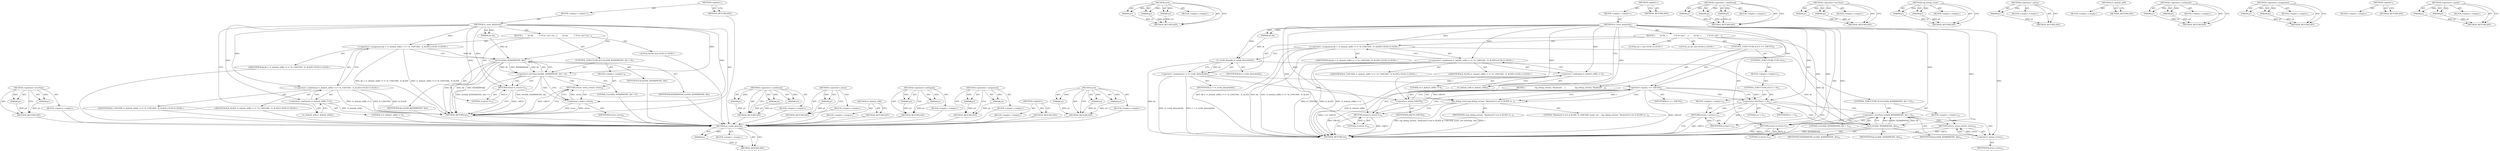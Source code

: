 digraph "&lt;operator&gt;.equals" {
vulnerable_69 [label=<(METHOD,&lt;operator&gt;.lessThan)>];
vulnerable_70 [label=<(PARAM,p1)>];
vulnerable_71 [label=<(PARAM,p2)>];
vulnerable_72 [label=<(BLOCK,&lt;empty&gt;,&lt;empty&gt;)>];
vulnerable_73 [label=<(METHOD_RETURN,ANY)>];
vulnerable_6 [label=<(METHOD,&lt;global&gt;)<SUB>1</SUB>>];
vulnerable_7 [label=<(BLOCK,&lt;empty&gt;,&lt;empty&gt;)<SUB>1</SUB>>];
vulnerable_8 [label=<(METHOD,vt_reset_keyboard)<SUB>1</SUB>>];
vulnerable_9 [label=<(PARAM,int fd)<SUB>1</SUB>>];
vulnerable_10 [label=<(BLOCK,{
        int kb;
 
         /* If we can't rea...,{
        int kb;
 
         /* If we can't rea...)<SUB>1</SUB>>];
vulnerable_11 [label="<(LOCAL,int kb: int)<SUB>2</SUB>>"];
vulnerable_12 [label="<(&lt;operator&gt;.assignment,kb = vt_default_utf8() != 0 ? K_UNICODE : K_XLATE)<SUB>5</SUB>>"];
vulnerable_13 [label="<(IDENTIFIER,kb,kb = vt_default_utf8() != 0 ? K_UNICODE : K_XLATE)<SUB>5</SUB>>"];
vulnerable_14 [label="<(&lt;operator&gt;.conditional,vt_default_utf8() != 0 ? K_UNICODE : K_XLATE)<SUB>5</SUB>>"];
vulnerable_15 [label=<(&lt;operator&gt;.notEquals,vt_default_utf8() != 0)<SUB>5</SUB>>];
vulnerable_16 [label=<(vt_default_utf8,vt_default_utf8())<SUB>5</SUB>>];
vulnerable_17 [label=<(LITERAL,0,vt_default_utf8() != 0)<SUB>5</SUB>>];
vulnerable_18 [label="<(IDENTIFIER,K_UNICODE,vt_default_utf8() != 0 ? K_UNICODE : K_XLATE)<SUB>5</SUB>>"];
vulnerable_19 [label="<(IDENTIFIER,K_XLATE,vt_default_utf8() != 0 ? K_UNICODE : K_XLATE)<SUB>5</SUB>>"];
vulnerable_20 [label=<(CONTROL_STRUCTURE,IF,if (ioctl(fd, KDSKBMODE, kb) &lt; 0))<SUB>7</SUB>>];
vulnerable_21 [label=<(&lt;operator&gt;.lessThan,ioctl(fd, KDSKBMODE, kb) &lt; 0)<SUB>7</SUB>>];
vulnerable_22 [label=<(ioctl,ioctl(fd, KDSKBMODE, kb))<SUB>7</SUB>>];
vulnerable_23 [label=<(IDENTIFIER,fd,ioctl(fd, KDSKBMODE, kb))<SUB>7</SUB>>];
vulnerable_24 [label=<(IDENTIFIER,KDSKBMODE,ioctl(fd, KDSKBMODE, kb))<SUB>7</SUB>>];
vulnerable_25 [label=<(IDENTIFIER,kb,ioctl(fd, KDSKBMODE, kb))<SUB>7</SUB>>];
vulnerable_26 [label=<(LITERAL,0,ioctl(fd, KDSKBMODE, kb) &lt; 0)<SUB>7</SUB>>];
vulnerable_27 [label=<(BLOCK,&lt;empty&gt;,&lt;empty&gt;)<SUB>8</SUB>>];
vulnerable_28 [label=<(RETURN,return -errno;,return -errno;)<SUB>8</SUB>>];
vulnerable_29 [label=<(&lt;operator&gt;.minus,-errno)<SUB>8</SUB>>];
vulnerable_30 [label=<(IDENTIFIER,errno,-errno)<SUB>8</SUB>>];
vulnerable_31 [label=<(RETURN,return 0;,return 0;)<SUB>10</SUB>>];
vulnerable_32 [label=<(LITERAL,0,return 0;)<SUB>10</SUB>>];
vulnerable_33 [label=<(METHOD_RETURN,int)<SUB>1</SUB>>];
vulnerable_35 [label=<(METHOD_RETURN,ANY)<SUB>1</SUB>>];
vulnerable_55 [label=<(METHOD,&lt;operator&gt;.conditional)>];
vulnerable_56 [label=<(PARAM,p1)>];
vulnerable_57 [label=<(PARAM,p2)>];
vulnerable_58 [label=<(PARAM,p3)>];
vulnerable_59 [label=<(BLOCK,&lt;empty&gt;,&lt;empty&gt;)>];
vulnerable_60 [label=<(METHOD_RETURN,ANY)>];
vulnerable_80 [label=<(METHOD,&lt;operator&gt;.minus)>];
vulnerable_81 [label=<(PARAM,p1)>];
vulnerable_82 [label=<(BLOCK,&lt;empty&gt;,&lt;empty&gt;)>];
vulnerable_83 [label=<(METHOD_RETURN,ANY)>];
vulnerable_66 [label=<(METHOD,vt_default_utf8)>];
vulnerable_67 [label=<(BLOCK,&lt;empty&gt;,&lt;empty&gt;)>];
vulnerable_68 [label=<(METHOD_RETURN,ANY)>];
vulnerable_61 [label=<(METHOD,&lt;operator&gt;.notEquals)>];
vulnerable_62 [label=<(PARAM,p1)>];
vulnerable_63 [label=<(PARAM,p2)>];
vulnerable_64 [label=<(BLOCK,&lt;empty&gt;,&lt;empty&gt;)>];
vulnerable_65 [label=<(METHOD_RETURN,ANY)>];
vulnerable_50 [label=<(METHOD,&lt;operator&gt;.assignment)>];
vulnerable_51 [label=<(PARAM,p1)>];
vulnerable_52 [label=<(PARAM,p2)>];
vulnerable_53 [label=<(BLOCK,&lt;empty&gt;,&lt;empty&gt;)>];
vulnerable_54 [label=<(METHOD_RETURN,ANY)>];
vulnerable_44 [label=<(METHOD,&lt;global&gt;)<SUB>1</SUB>>];
vulnerable_45 [label=<(BLOCK,&lt;empty&gt;,&lt;empty&gt;)>];
vulnerable_46 [label=<(METHOD_RETURN,ANY)>];
vulnerable_74 [label=<(METHOD,ioctl)>];
vulnerable_75 [label=<(PARAM,p1)>];
vulnerable_76 [label=<(PARAM,p2)>];
vulnerable_77 [label=<(PARAM,p3)>];
vulnerable_78 [label=<(BLOCK,&lt;empty&gt;,&lt;empty&gt;)>];
vulnerable_79 [label=<(METHOD_RETURN,ANY)>];
fixed_96 [label=<(METHOD,vt_verify_kbmode)>];
fixed_97 [label=<(PARAM,p1)>];
fixed_98 [label=<(BLOCK,&lt;empty&gt;,&lt;empty&gt;)>];
fixed_99 [label=<(METHOD_RETURN,ANY)>];
fixed_119 [label=<(METHOD,ioctl)>];
fixed_120 [label=<(PARAM,p1)>];
fixed_121 [label=<(PARAM,p2)>];
fixed_122 [label=<(PARAM,p3)>];
fixed_123 [label=<(BLOCK,&lt;empty&gt;,&lt;empty&gt;)>];
fixed_124 [label=<(METHOD_RETURN,ANY)>];
fixed_6 [label=<(METHOD,&lt;global&gt;)<SUB>1</SUB>>];
fixed_7 [label=<(BLOCK,&lt;empty&gt;,&lt;empty&gt;)<SUB>1</SUB>>];
fixed_8 [label=<(METHOD,vt_reset_keyboard)<SUB>1</SUB>>];
fixed_9 [label=<(PARAM,int fd)<SUB>1</SUB>>];
fixed_10 [label=<(BLOCK,{
        int kb, r;
 
         /* If we can't ...,{
        int kb, r;
 
         /* If we can't ...)<SUB>1</SUB>>];
fixed_11 [label="<(LOCAL,int kb: int)<SUB>2</SUB>>"];
fixed_12 [label="<(LOCAL,int r: int)<SUB>2</SUB>>"];
fixed_13 [label="<(&lt;operator&gt;.assignment,kb = vt_default_utf8() != 0 ? K_UNICODE : K_XLATE)<SUB>5</SUB>>"];
fixed_14 [label="<(IDENTIFIER,kb,kb = vt_default_utf8() != 0 ? K_UNICODE : K_XLATE)<SUB>5</SUB>>"];
fixed_15 [label="<(&lt;operator&gt;.conditional,vt_default_utf8() != 0 ? K_UNICODE : K_XLATE)<SUB>5</SUB>>"];
fixed_16 [label=<(&lt;operator&gt;.notEquals,vt_default_utf8() != 0)<SUB>5</SUB>>];
fixed_17 [label=<(vt_default_utf8,vt_default_utf8())<SUB>5</SUB>>];
fixed_18 [label=<(LITERAL,0,vt_default_utf8() != 0)<SUB>5</SUB>>];
fixed_19 [label="<(IDENTIFIER,K_UNICODE,vt_default_utf8() != 0 ? K_UNICODE : K_XLATE)<SUB>5</SUB>>"];
fixed_20 [label="<(IDENTIFIER,K_XLATE,vt_default_utf8() != 0 ? K_UNICODE : K_XLATE)<SUB>5</SUB>>"];
fixed_21 [label=<(&lt;operator&gt;.assignment,r = vt_verify_kbmode(fd))<SUB>7</SUB>>];
fixed_22 [label=<(IDENTIFIER,r,r = vt_verify_kbmode(fd))<SUB>7</SUB>>];
fixed_23 [label=<(vt_verify_kbmode,vt_verify_kbmode(fd))<SUB>7</SUB>>];
fixed_24 [label=<(IDENTIFIER,fd,vt_verify_kbmode(fd))<SUB>7</SUB>>];
fixed_25 [label=<(CONTROL_STRUCTURE,IF,if (r == -EBUSY))<SUB>8</SUB>>];
fixed_26 [label=<(&lt;operator&gt;.equals,r == -EBUSY)<SUB>8</SUB>>];
fixed_27 [label=<(IDENTIFIER,r,r == -EBUSY)<SUB>8</SUB>>];
fixed_28 [label=<(&lt;operator&gt;.minus,-EBUSY)<SUB>8</SUB>>];
fixed_29 [label=<(IDENTIFIER,EBUSY,-EBUSY)<SUB>8</SUB>>];
fixed_30 [label=<(BLOCK,{
                log_debug_errno(r, &quot;Keyboard ...,{
                log_debug_errno(r, &quot;Keyboard ...)<SUB>8</SUB>>];
fixed_31 [label=<(log_debug_errno,log_debug_errno(r, &quot;Keyboard is not in XLATE or...)<SUB>9</SUB>>];
fixed_32 [label=<(IDENTIFIER,r,log_debug_errno(r, &quot;Keyboard is not in XLATE or...)<SUB>9</SUB>>];
fixed_33 [label=<(LITERAL,&quot;Keyboard is not in XLATE or UNICODE mode, not ...,log_debug_errno(r, &quot;Keyboard is not in XLATE or...)<SUB>9</SUB>>];
fixed_34 [label=<(RETURN,return 0;,return 0;)<SUB>10</SUB>>];
fixed_35 [label=<(LITERAL,0,return 0;)<SUB>10</SUB>>];
fixed_36 [label=<(CONTROL_STRUCTURE,ELSE,else)<SUB>11</SUB>>];
fixed_37 [label=<(BLOCK,&lt;empty&gt;,&lt;empty&gt;)<SUB>11</SUB>>];
fixed_38 [label=<(CONTROL_STRUCTURE,IF,if (r &lt; 0))<SUB>11</SUB>>];
fixed_39 [label=<(&lt;operator&gt;.lessThan,r &lt; 0)<SUB>11</SUB>>];
fixed_40 [label=<(IDENTIFIER,r,r &lt; 0)<SUB>11</SUB>>];
fixed_41 [label=<(LITERAL,0,r &lt; 0)<SUB>11</SUB>>];
fixed_42 [label=<(BLOCK,&lt;empty&gt;,&lt;empty&gt;)<SUB>12</SUB>>];
fixed_43 [label=<(RETURN,return r;,return r;)<SUB>12</SUB>>];
fixed_44 [label=<(IDENTIFIER,r,return r;)<SUB>12</SUB>>];
fixed_45 [label=<(CONTROL_STRUCTURE,IF,if (ioctl(fd, KDSKBMODE, kb) &lt; 0))<SUB>14</SUB>>];
fixed_46 [label=<(&lt;operator&gt;.lessThan,ioctl(fd, KDSKBMODE, kb) &lt; 0)<SUB>14</SUB>>];
fixed_47 [label=<(ioctl,ioctl(fd, KDSKBMODE, kb))<SUB>14</SUB>>];
fixed_48 [label=<(IDENTIFIER,fd,ioctl(fd, KDSKBMODE, kb))<SUB>14</SUB>>];
fixed_49 [label=<(IDENTIFIER,KDSKBMODE,ioctl(fd, KDSKBMODE, kb))<SUB>14</SUB>>];
fixed_50 [label=<(IDENTIFIER,kb,ioctl(fd, KDSKBMODE, kb))<SUB>14</SUB>>];
fixed_51 [label=<(LITERAL,0,ioctl(fd, KDSKBMODE, kb) &lt; 0)<SUB>14</SUB>>];
fixed_52 [label=<(BLOCK,&lt;empty&gt;,&lt;empty&gt;)<SUB>15</SUB>>];
fixed_53 [label=<(RETURN,return -errno;,return -errno;)<SUB>15</SUB>>];
fixed_54 [label=<(&lt;operator&gt;.minus,-errno)<SUB>15</SUB>>];
fixed_55 [label=<(IDENTIFIER,errno,-errno)<SUB>15</SUB>>];
fixed_56 [label=<(RETURN,return 0;,return 0;)<SUB>17</SUB>>];
fixed_57 [label=<(LITERAL,0,return 0;)<SUB>17</SUB>>];
fixed_58 [label=<(METHOD_RETURN,int)<SUB>1</SUB>>];
fixed_60 [label=<(METHOD_RETURN,ANY)<SUB>1</SUB>>];
fixed_82 [label=<(METHOD,&lt;operator&gt;.conditional)>];
fixed_83 [label=<(PARAM,p1)>];
fixed_84 [label=<(PARAM,p2)>];
fixed_85 [label=<(PARAM,p3)>];
fixed_86 [label=<(BLOCK,&lt;empty&gt;,&lt;empty&gt;)>];
fixed_87 [label=<(METHOD_RETURN,ANY)>];
fixed_114 [label=<(METHOD,&lt;operator&gt;.lessThan)>];
fixed_115 [label=<(PARAM,p1)>];
fixed_116 [label=<(PARAM,p2)>];
fixed_117 [label=<(BLOCK,&lt;empty&gt;,&lt;empty&gt;)>];
fixed_118 [label=<(METHOD_RETURN,ANY)>];
fixed_109 [label=<(METHOD,log_debug_errno)>];
fixed_110 [label=<(PARAM,p1)>];
fixed_111 [label=<(PARAM,p2)>];
fixed_112 [label=<(BLOCK,&lt;empty&gt;,&lt;empty&gt;)>];
fixed_113 [label=<(METHOD_RETURN,ANY)>];
fixed_105 [label=<(METHOD,&lt;operator&gt;.minus)>];
fixed_106 [label=<(PARAM,p1)>];
fixed_107 [label=<(BLOCK,&lt;empty&gt;,&lt;empty&gt;)>];
fixed_108 [label=<(METHOD_RETURN,ANY)>];
fixed_93 [label=<(METHOD,vt_default_utf8)>];
fixed_94 [label=<(BLOCK,&lt;empty&gt;,&lt;empty&gt;)>];
fixed_95 [label=<(METHOD_RETURN,ANY)>];
fixed_88 [label=<(METHOD,&lt;operator&gt;.notEquals)>];
fixed_89 [label=<(PARAM,p1)>];
fixed_90 [label=<(PARAM,p2)>];
fixed_91 [label=<(BLOCK,&lt;empty&gt;,&lt;empty&gt;)>];
fixed_92 [label=<(METHOD_RETURN,ANY)>];
fixed_77 [label=<(METHOD,&lt;operator&gt;.assignment)>];
fixed_78 [label=<(PARAM,p1)>];
fixed_79 [label=<(PARAM,p2)>];
fixed_80 [label=<(BLOCK,&lt;empty&gt;,&lt;empty&gt;)>];
fixed_81 [label=<(METHOD_RETURN,ANY)>];
fixed_71 [label=<(METHOD,&lt;global&gt;)<SUB>1</SUB>>];
fixed_72 [label=<(BLOCK,&lt;empty&gt;,&lt;empty&gt;)>];
fixed_73 [label=<(METHOD_RETURN,ANY)>];
fixed_100 [label=<(METHOD,&lt;operator&gt;.equals)>];
fixed_101 [label=<(PARAM,p1)>];
fixed_102 [label=<(PARAM,p2)>];
fixed_103 [label=<(BLOCK,&lt;empty&gt;,&lt;empty&gt;)>];
fixed_104 [label=<(METHOD_RETURN,ANY)>];
vulnerable_69 -> vulnerable_70  [key=0, label="AST: "];
vulnerable_69 -> vulnerable_70  [key=1, label="DDG: "];
vulnerable_69 -> vulnerable_72  [key=0, label="AST: "];
vulnerable_69 -> vulnerable_71  [key=0, label="AST: "];
vulnerable_69 -> vulnerable_71  [key=1, label="DDG: "];
vulnerable_69 -> vulnerable_73  [key=0, label="AST: "];
vulnerable_69 -> vulnerable_73  [key=1, label="CFG: "];
vulnerable_70 -> vulnerable_73  [key=0, label="DDG: p1"];
vulnerable_71 -> vulnerable_73  [key=0, label="DDG: p2"];
vulnerable_72 -> fixed_96  [key=0];
vulnerable_73 -> fixed_96  [key=0];
vulnerable_6 -> vulnerable_7  [key=0, label="AST: "];
vulnerable_6 -> vulnerable_35  [key=0, label="AST: "];
vulnerable_6 -> vulnerable_35  [key=1, label="CFG: "];
vulnerable_7 -> vulnerable_8  [key=0, label="AST: "];
vulnerable_8 -> vulnerable_9  [key=0, label="AST: "];
vulnerable_8 -> vulnerable_9  [key=1, label="DDG: "];
vulnerable_8 -> vulnerable_10  [key=0, label="AST: "];
vulnerable_8 -> vulnerable_33  [key=0, label="AST: "];
vulnerable_8 -> vulnerable_16  [key=0, label="CFG: "];
vulnerable_8 -> vulnerable_12  [key=0, label="DDG: "];
vulnerable_8 -> vulnerable_31  [key=0, label="DDG: "];
vulnerable_8 -> vulnerable_32  [key=0, label="DDG: "];
vulnerable_8 -> vulnerable_14  [key=0, label="DDG: "];
vulnerable_8 -> vulnerable_21  [key=0, label="DDG: "];
vulnerable_8 -> vulnerable_15  [key=0, label="DDG: "];
vulnerable_8 -> vulnerable_22  [key=0, label="DDG: "];
vulnerable_8 -> vulnerable_29  [key=0, label="DDG: "];
vulnerable_9 -> vulnerable_22  [key=0, label="DDG: fd"];
vulnerable_10 -> vulnerable_11  [key=0, label="AST: "];
vulnerable_10 -> vulnerable_12  [key=0, label="AST: "];
vulnerable_10 -> vulnerable_20  [key=0, label="AST: "];
vulnerable_10 -> vulnerable_31  [key=0, label="AST: "];
vulnerable_11 -> fixed_96  [key=0];
vulnerable_12 -> vulnerable_13  [key=0, label="AST: "];
vulnerable_12 -> vulnerable_14  [key=0, label="AST: "];
vulnerable_12 -> vulnerable_22  [key=0, label="CFG: "];
vulnerable_12 -> vulnerable_22  [key=1, label="DDG: kb"];
vulnerable_12 -> vulnerable_33  [key=0, label="DDG: vt_default_utf8() != 0 ? K_UNICODE : K_XLATE"];
vulnerable_12 -> vulnerable_33  [key=1, label="DDG: kb = vt_default_utf8() != 0 ? K_UNICODE : K_XLATE"];
vulnerable_13 -> fixed_96  [key=0];
vulnerable_14 -> vulnerable_15  [key=0, label="AST: "];
vulnerable_14 -> vulnerable_18  [key=0, label="AST: "];
vulnerable_14 -> vulnerable_19  [key=0, label="AST: "];
vulnerable_14 -> vulnerable_12  [key=0, label="CFG: "];
vulnerable_14 -> vulnerable_33  [key=0, label="DDG: vt_default_utf8() != 0"];
vulnerable_14 -> vulnerable_33  [key=1, label="DDG: K_UNICODE"];
vulnerable_14 -> vulnerable_33  [key=2, label="DDG: K_XLATE"];
vulnerable_15 -> vulnerable_16  [key=0, label="AST: "];
vulnerable_15 -> vulnerable_17  [key=0, label="AST: "];
vulnerable_15 -> vulnerable_14  [key=0, label="CFG: "];
vulnerable_15 -> vulnerable_33  [key=0, label="DDG: vt_default_utf8()"];
vulnerable_16 -> vulnerable_15  [key=0, label="CFG: "];
vulnerable_17 -> fixed_96  [key=0];
vulnerable_18 -> fixed_96  [key=0];
vulnerable_19 -> fixed_96  [key=0];
vulnerable_20 -> vulnerable_21  [key=0, label="AST: "];
vulnerable_20 -> vulnerable_27  [key=0, label="AST: "];
vulnerable_21 -> vulnerable_22  [key=0, label="AST: "];
vulnerable_21 -> vulnerable_26  [key=0, label="AST: "];
vulnerable_21 -> vulnerable_29  [key=0, label="CFG: "];
vulnerable_21 -> vulnerable_29  [key=1, label="CDG: "];
vulnerable_21 -> vulnerable_31  [key=0, label="CFG: "];
vulnerable_21 -> vulnerable_31  [key=1, label="CDG: "];
vulnerable_21 -> vulnerable_33  [key=0, label="DDG: ioctl(fd, KDSKBMODE, kb)"];
vulnerable_21 -> vulnerable_33  [key=1, label="DDG: ioctl(fd, KDSKBMODE, kb) &lt; 0"];
vulnerable_21 -> vulnerable_28  [key=0, label="CDG: "];
vulnerable_22 -> vulnerable_23  [key=0, label="AST: "];
vulnerable_22 -> vulnerable_24  [key=0, label="AST: "];
vulnerable_22 -> vulnerable_25  [key=0, label="AST: "];
vulnerable_22 -> vulnerable_21  [key=0, label="CFG: "];
vulnerable_22 -> vulnerable_21  [key=1, label="DDG: fd"];
vulnerable_22 -> vulnerable_21  [key=2, label="DDG: KDSKBMODE"];
vulnerable_22 -> vulnerable_21  [key=3, label="DDG: kb"];
vulnerable_22 -> vulnerable_33  [key=0, label="DDG: fd"];
vulnerable_22 -> vulnerable_33  [key=1, label="DDG: kb"];
vulnerable_22 -> vulnerable_33  [key=2, label="DDG: KDSKBMODE"];
vulnerable_23 -> fixed_96  [key=0];
vulnerable_24 -> fixed_96  [key=0];
vulnerable_25 -> fixed_96  [key=0];
vulnerable_26 -> fixed_96  [key=0];
vulnerable_27 -> vulnerable_28  [key=0, label="AST: "];
vulnerable_28 -> vulnerable_29  [key=0, label="AST: "];
vulnerable_28 -> vulnerable_33  [key=0, label="CFG: "];
vulnerable_28 -> vulnerable_33  [key=1, label="DDG: &lt;RET&gt;"];
vulnerable_29 -> vulnerable_30  [key=0, label="AST: "];
vulnerable_29 -> vulnerable_28  [key=0, label="CFG: "];
vulnerable_29 -> vulnerable_28  [key=1, label="DDG: -errno"];
vulnerable_29 -> vulnerable_33  [key=0, label="DDG: errno"];
vulnerable_29 -> vulnerable_33  [key=1, label="DDG: -errno"];
vulnerable_30 -> fixed_96  [key=0];
vulnerable_31 -> vulnerable_32  [key=0, label="AST: "];
vulnerable_31 -> vulnerable_33  [key=0, label="CFG: "];
vulnerable_31 -> vulnerable_33  [key=1, label="DDG: &lt;RET&gt;"];
vulnerable_32 -> vulnerable_31  [key=0, label="DDG: 0"];
vulnerable_33 -> fixed_96  [key=0];
vulnerable_35 -> fixed_96  [key=0];
vulnerable_55 -> vulnerable_56  [key=0, label="AST: "];
vulnerable_55 -> vulnerable_56  [key=1, label="DDG: "];
vulnerable_55 -> vulnerable_59  [key=0, label="AST: "];
vulnerable_55 -> vulnerable_57  [key=0, label="AST: "];
vulnerable_55 -> vulnerable_57  [key=1, label="DDG: "];
vulnerable_55 -> vulnerable_60  [key=0, label="AST: "];
vulnerable_55 -> vulnerable_60  [key=1, label="CFG: "];
vulnerable_55 -> vulnerable_58  [key=0, label="AST: "];
vulnerable_55 -> vulnerable_58  [key=1, label="DDG: "];
vulnerable_56 -> vulnerable_60  [key=0, label="DDG: p1"];
vulnerable_57 -> vulnerable_60  [key=0, label="DDG: p2"];
vulnerable_58 -> vulnerable_60  [key=0, label="DDG: p3"];
vulnerable_59 -> fixed_96  [key=0];
vulnerable_60 -> fixed_96  [key=0];
vulnerable_80 -> vulnerable_81  [key=0, label="AST: "];
vulnerable_80 -> vulnerable_81  [key=1, label="DDG: "];
vulnerable_80 -> vulnerable_82  [key=0, label="AST: "];
vulnerable_80 -> vulnerable_83  [key=0, label="AST: "];
vulnerable_80 -> vulnerable_83  [key=1, label="CFG: "];
vulnerable_81 -> vulnerable_83  [key=0, label="DDG: p1"];
vulnerable_82 -> fixed_96  [key=0];
vulnerable_83 -> fixed_96  [key=0];
vulnerable_66 -> vulnerable_67  [key=0, label="AST: "];
vulnerable_66 -> vulnerable_68  [key=0, label="AST: "];
vulnerable_66 -> vulnerable_68  [key=1, label="CFG: "];
vulnerable_67 -> fixed_96  [key=0];
vulnerable_68 -> fixed_96  [key=0];
vulnerable_61 -> vulnerable_62  [key=0, label="AST: "];
vulnerable_61 -> vulnerable_62  [key=1, label="DDG: "];
vulnerable_61 -> vulnerable_64  [key=0, label="AST: "];
vulnerable_61 -> vulnerable_63  [key=0, label="AST: "];
vulnerable_61 -> vulnerable_63  [key=1, label="DDG: "];
vulnerable_61 -> vulnerable_65  [key=0, label="AST: "];
vulnerable_61 -> vulnerable_65  [key=1, label="CFG: "];
vulnerable_62 -> vulnerable_65  [key=0, label="DDG: p1"];
vulnerable_63 -> vulnerable_65  [key=0, label="DDG: p2"];
vulnerable_64 -> fixed_96  [key=0];
vulnerable_65 -> fixed_96  [key=0];
vulnerable_50 -> vulnerable_51  [key=0, label="AST: "];
vulnerable_50 -> vulnerable_51  [key=1, label="DDG: "];
vulnerable_50 -> vulnerable_53  [key=0, label="AST: "];
vulnerable_50 -> vulnerable_52  [key=0, label="AST: "];
vulnerable_50 -> vulnerable_52  [key=1, label="DDG: "];
vulnerable_50 -> vulnerable_54  [key=0, label="AST: "];
vulnerable_50 -> vulnerable_54  [key=1, label="CFG: "];
vulnerable_51 -> vulnerable_54  [key=0, label="DDG: p1"];
vulnerable_52 -> vulnerable_54  [key=0, label="DDG: p2"];
vulnerable_53 -> fixed_96  [key=0];
vulnerable_54 -> fixed_96  [key=0];
vulnerable_44 -> vulnerable_45  [key=0, label="AST: "];
vulnerable_44 -> vulnerable_46  [key=0, label="AST: "];
vulnerable_44 -> vulnerable_46  [key=1, label="CFG: "];
vulnerable_45 -> fixed_96  [key=0];
vulnerable_46 -> fixed_96  [key=0];
vulnerable_74 -> vulnerable_75  [key=0, label="AST: "];
vulnerable_74 -> vulnerable_75  [key=1, label="DDG: "];
vulnerable_74 -> vulnerable_78  [key=0, label="AST: "];
vulnerable_74 -> vulnerable_76  [key=0, label="AST: "];
vulnerable_74 -> vulnerable_76  [key=1, label="DDG: "];
vulnerable_74 -> vulnerable_79  [key=0, label="AST: "];
vulnerable_74 -> vulnerable_79  [key=1, label="CFG: "];
vulnerable_74 -> vulnerable_77  [key=0, label="AST: "];
vulnerable_74 -> vulnerable_77  [key=1, label="DDG: "];
vulnerable_75 -> vulnerable_79  [key=0, label="DDG: p1"];
vulnerable_76 -> vulnerable_79  [key=0, label="DDG: p2"];
vulnerable_77 -> vulnerable_79  [key=0, label="DDG: p3"];
vulnerable_78 -> fixed_96  [key=0];
vulnerable_79 -> fixed_96  [key=0];
fixed_96 -> fixed_97  [key=0, label="AST: "];
fixed_96 -> fixed_97  [key=1, label="DDG: "];
fixed_96 -> fixed_98  [key=0, label="AST: "];
fixed_96 -> fixed_99  [key=0, label="AST: "];
fixed_96 -> fixed_99  [key=1, label="CFG: "];
fixed_97 -> fixed_99  [key=0, label="DDG: p1"];
fixed_119 -> fixed_120  [key=0, label="AST: "];
fixed_119 -> fixed_120  [key=1, label="DDG: "];
fixed_119 -> fixed_123  [key=0, label="AST: "];
fixed_119 -> fixed_121  [key=0, label="AST: "];
fixed_119 -> fixed_121  [key=1, label="DDG: "];
fixed_119 -> fixed_124  [key=0, label="AST: "];
fixed_119 -> fixed_124  [key=1, label="CFG: "];
fixed_119 -> fixed_122  [key=0, label="AST: "];
fixed_119 -> fixed_122  [key=1, label="DDG: "];
fixed_120 -> fixed_124  [key=0, label="DDG: p1"];
fixed_121 -> fixed_124  [key=0, label="DDG: p2"];
fixed_122 -> fixed_124  [key=0, label="DDG: p3"];
fixed_6 -> fixed_7  [key=0, label="AST: "];
fixed_6 -> fixed_60  [key=0, label="AST: "];
fixed_6 -> fixed_60  [key=1, label="CFG: "];
fixed_7 -> fixed_8  [key=0, label="AST: "];
fixed_8 -> fixed_9  [key=0, label="AST: "];
fixed_8 -> fixed_9  [key=1, label="DDG: "];
fixed_8 -> fixed_10  [key=0, label="AST: "];
fixed_8 -> fixed_58  [key=0, label="AST: "];
fixed_8 -> fixed_17  [key=0, label="CFG: "];
fixed_8 -> fixed_13  [key=0, label="DDG: "];
fixed_8 -> fixed_56  [key=0, label="DDG: "];
fixed_8 -> fixed_57  [key=0, label="DDG: "];
fixed_8 -> fixed_15  [key=0, label="DDG: "];
fixed_8 -> fixed_23  [key=0, label="DDG: "];
fixed_8 -> fixed_26  [key=0, label="DDG: "];
fixed_8 -> fixed_34  [key=0, label="DDG: "];
fixed_8 -> fixed_46  [key=0, label="DDG: "];
fixed_8 -> fixed_16  [key=0, label="DDG: "];
fixed_8 -> fixed_28  [key=0, label="DDG: "];
fixed_8 -> fixed_31  [key=0, label="DDG: "];
fixed_8 -> fixed_35  [key=0, label="DDG: "];
fixed_8 -> fixed_47  [key=0, label="DDG: "];
fixed_8 -> fixed_54  [key=0, label="DDG: "];
fixed_8 -> fixed_39  [key=0, label="DDG: "];
fixed_8 -> fixed_44  [key=0, label="DDG: "];
fixed_9 -> fixed_23  [key=0, label="DDG: fd"];
fixed_10 -> fixed_11  [key=0, label="AST: "];
fixed_10 -> fixed_12  [key=0, label="AST: "];
fixed_10 -> fixed_13  [key=0, label="AST: "];
fixed_10 -> fixed_21  [key=0, label="AST: "];
fixed_10 -> fixed_25  [key=0, label="AST: "];
fixed_10 -> fixed_45  [key=0, label="AST: "];
fixed_10 -> fixed_56  [key=0, label="AST: "];
fixed_13 -> fixed_14  [key=0, label="AST: "];
fixed_13 -> fixed_15  [key=0, label="AST: "];
fixed_13 -> fixed_23  [key=0, label="CFG: "];
fixed_13 -> fixed_58  [key=0, label="DDG: kb"];
fixed_13 -> fixed_58  [key=1, label="DDG: vt_default_utf8() != 0 ? K_UNICODE : K_XLATE"];
fixed_13 -> fixed_58  [key=2, label="DDG: kb = vt_default_utf8() != 0 ? K_UNICODE : K_XLATE"];
fixed_13 -> fixed_47  [key=0, label="DDG: kb"];
fixed_15 -> fixed_16  [key=0, label="AST: "];
fixed_15 -> fixed_19  [key=0, label="AST: "];
fixed_15 -> fixed_20  [key=0, label="AST: "];
fixed_15 -> fixed_13  [key=0, label="CFG: "];
fixed_15 -> fixed_58  [key=0, label="DDG: vt_default_utf8() != 0"];
fixed_15 -> fixed_58  [key=1, label="DDG: K_UNICODE"];
fixed_15 -> fixed_58  [key=2, label="DDG: K_XLATE"];
fixed_16 -> fixed_17  [key=0, label="AST: "];
fixed_16 -> fixed_18  [key=0, label="AST: "];
fixed_16 -> fixed_15  [key=0, label="CFG: "];
fixed_16 -> fixed_58  [key=0, label="DDG: vt_default_utf8()"];
fixed_17 -> fixed_16  [key=0, label="CFG: "];
fixed_21 -> fixed_22  [key=0, label="AST: "];
fixed_21 -> fixed_23  [key=0, label="AST: "];
fixed_21 -> fixed_28  [key=0, label="CFG: "];
fixed_21 -> fixed_58  [key=0, label="DDG: vt_verify_kbmode(fd)"];
fixed_21 -> fixed_58  [key=1, label="DDG: r = vt_verify_kbmode(fd)"];
fixed_21 -> fixed_26  [key=0, label="DDG: r"];
fixed_23 -> fixed_24  [key=0, label="AST: "];
fixed_23 -> fixed_21  [key=0, label="CFG: "];
fixed_23 -> fixed_21  [key=1, label="DDG: fd"];
fixed_23 -> fixed_58  [key=0, label="DDG: fd"];
fixed_23 -> fixed_47  [key=0, label="DDG: fd"];
fixed_25 -> fixed_26  [key=0, label="AST: "];
fixed_25 -> fixed_30  [key=0, label="AST: "];
fixed_25 -> fixed_36  [key=0, label="AST: "];
fixed_26 -> fixed_27  [key=0, label="AST: "];
fixed_26 -> fixed_28  [key=0, label="AST: "];
fixed_26 -> fixed_31  [key=0, label="CFG: "];
fixed_26 -> fixed_31  [key=1, label="DDG: r"];
fixed_26 -> fixed_31  [key=2, label="CDG: "];
fixed_26 -> fixed_39  [key=0, label="CFG: "];
fixed_26 -> fixed_39  [key=1, label="DDG: r"];
fixed_26 -> fixed_39  [key=2, label="CDG: "];
fixed_26 -> fixed_58  [key=0, label="DDG: -EBUSY"];
fixed_26 -> fixed_58  [key=1, label="DDG: r == -EBUSY"];
fixed_26 -> fixed_34  [key=0, label="CDG: "];
fixed_28 -> fixed_29  [key=0, label="AST: "];
fixed_28 -> fixed_26  [key=0, label="CFG: "];
fixed_28 -> fixed_26  [key=1, label="DDG: EBUSY"];
fixed_28 -> fixed_58  [key=0, label="DDG: EBUSY"];
fixed_30 -> fixed_31  [key=0, label="AST: "];
fixed_30 -> fixed_34  [key=0, label="AST: "];
fixed_31 -> fixed_32  [key=0, label="AST: "];
fixed_31 -> fixed_33  [key=0, label="AST: "];
fixed_31 -> fixed_34  [key=0, label="CFG: "];
fixed_31 -> fixed_58  [key=0, label="DDG: r"];
fixed_31 -> fixed_58  [key=1, label="DDG: log_debug_errno(r, &quot;Keyboard is not in XLATE or UNICODE mode, not resetting: %m&quot;)"];
fixed_34 -> fixed_35  [key=0, label="AST: "];
fixed_34 -> fixed_58  [key=0, label="CFG: "];
fixed_34 -> fixed_58  [key=1, label="DDG: &lt;RET&gt;"];
fixed_35 -> fixed_34  [key=0, label="DDG: 0"];
fixed_36 -> fixed_37  [key=0, label="AST: "];
fixed_37 -> fixed_38  [key=0, label="AST: "];
fixed_38 -> fixed_39  [key=0, label="AST: "];
fixed_38 -> fixed_42  [key=0, label="AST: "];
fixed_39 -> fixed_40  [key=0, label="AST: "];
fixed_39 -> fixed_41  [key=0, label="AST: "];
fixed_39 -> fixed_43  [key=0, label="CFG: "];
fixed_39 -> fixed_43  [key=1, label="CDG: "];
fixed_39 -> fixed_47  [key=0, label="CFG: "];
fixed_39 -> fixed_47  [key=1, label="CDG: "];
fixed_39 -> fixed_44  [key=0, label="DDG: r"];
fixed_39 -> fixed_46  [key=0, label="CDG: "];
fixed_42 -> fixed_43  [key=0, label="AST: "];
fixed_43 -> fixed_44  [key=0, label="AST: "];
fixed_43 -> fixed_58  [key=0, label="CFG: "];
fixed_43 -> fixed_58  [key=1, label="DDG: &lt;RET&gt;"];
fixed_44 -> fixed_43  [key=0, label="DDG: r"];
fixed_45 -> fixed_46  [key=0, label="AST: "];
fixed_45 -> fixed_52  [key=0, label="AST: "];
fixed_46 -> fixed_47  [key=0, label="AST: "];
fixed_46 -> fixed_51  [key=0, label="AST: "];
fixed_46 -> fixed_54  [key=0, label="CFG: "];
fixed_46 -> fixed_54  [key=1, label="CDG: "];
fixed_46 -> fixed_56  [key=0, label="CFG: "];
fixed_46 -> fixed_56  [key=1, label="CDG: "];
fixed_46 -> fixed_53  [key=0, label="CDG: "];
fixed_47 -> fixed_48  [key=0, label="AST: "];
fixed_47 -> fixed_49  [key=0, label="AST: "];
fixed_47 -> fixed_50  [key=0, label="AST: "];
fixed_47 -> fixed_46  [key=0, label="CFG: "];
fixed_47 -> fixed_46  [key=1, label="DDG: fd"];
fixed_47 -> fixed_46  [key=2, label="DDG: KDSKBMODE"];
fixed_47 -> fixed_46  [key=3, label="DDG: kb"];
fixed_47 -> fixed_58  [key=0, label="DDG: KDSKBMODE"];
fixed_52 -> fixed_53  [key=0, label="AST: "];
fixed_53 -> fixed_54  [key=0, label="AST: "];
fixed_53 -> fixed_58  [key=0, label="CFG: "];
fixed_53 -> fixed_58  [key=1, label="DDG: &lt;RET&gt;"];
fixed_54 -> fixed_55  [key=0, label="AST: "];
fixed_54 -> fixed_53  [key=0, label="CFG: "];
fixed_54 -> fixed_53  [key=1, label="DDG: -errno"];
fixed_56 -> fixed_57  [key=0, label="AST: "];
fixed_56 -> fixed_58  [key=0, label="CFG: "];
fixed_56 -> fixed_58  [key=1, label="DDG: &lt;RET&gt;"];
fixed_57 -> fixed_56  [key=0, label="DDG: 0"];
fixed_82 -> fixed_83  [key=0, label="AST: "];
fixed_82 -> fixed_83  [key=1, label="DDG: "];
fixed_82 -> fixed_86  [key=0, label="AST: "];
fixed_82 -> fixed_84  [key=0, label="AST: "];
fixed_82 -> fixed_84  [key=1, label="DDG: "];
fixed_82 -> fixed_87  [key=0, label="AST: "];
fixed_82 -> fixed_87  [key=1, label="CFG: "];
fixed_82 -> fixed_85  [key=0, label="AST: "];
fixed_82 -> fixed_85  [key=1, label="DDG: "];
fixed_83 -> fixed_87  [key=0, label="DDG: p1"];
fixed_84 -> fixed_87  [key=0, label="DDG: p2"];
fixed_85 -> fixed_87  [key=0, label="DDG: p3"];
fixed_114 -> fixed_115  [key=0, label="AST: "];
fixed_114 -> fixed_115  [key=1, label="DDG: "];
fixed_114 -> fixed_117  [key=0, label="AST: "];
fixed_114 -> fixed_116  [key=0, label="AST: "];
fixed_114 -> fixed_116  [key=1, label="DDG: "];
fixed_114 -> fixed_118  [key=0, label="AST: "];
fixed_114 -> fixed_118  [key=1, label="CFG: "];
fixed_115 -> fixed_118  [key=0, label="DDG: p1"];
fixed_116 -> fixed_118  [key=0, label="DDG: p2"];
fixed_109 -> fixed_110  [key=0, label="AST: "];
fixed_109 -> fixed_110  [key=1, label="DDG: "];
fixed_109 -> fixed_112  [key=0, label="AST: "];
fixed_109 -> fixed_111  [key=0, label="AST: "];
fixed_109 -> fixed_111  [key=1, label="DDG: "];
fixed_109 -> fixed_113  [key=0, label="AST: "];
fixed_109 -> fixed_113  [key=1, label="CFG: "];
fixed_110 -> fixed_113  [key=0, label="DDG: p1"];
fixed_111 -> fixed_113  [key=0, label="DDG: p2"];
fixed_105 -> fixed_106  [key=0, label="AST: "];
fixed_105 -> fixed_106  [key=1, label="DDG: "];
fixed_105 -> fixed_107  [key=0, label="AST: "];
fixed_105 -> fixed_108  [key=0, label="AST: "];
fixed_105 -> fixed_108  [key=1, label="CFG: "];
fixed_106 -> fixed_108  [key=0, label="DDG: p1"];
fixed_93 -> fixed_94  [key=0, label="AST: "];
fixed_93 -> fixed_95  [key=0, label="AST: "];
fixed_93 -> fixed_95  [key=1, label="CFG: "];
fixed_88 -> fixed_89  [key=0, label="AST: "];
fixed_88 -> fixed_89  [key=1, label="DDG: "];
fixed_88 -> fixed_91  [key=0, label="AST: "];
fixed_88 -> fixed_90  [key=0, label="AST: "];
fixed_88 -> fixed_90  [key=1, label="DDG: "];
fixed_88 -> fixed_92  [key=0, label="AST: "];
fixed_88 -> fixed_92  [key=1, label="CFG: "];
fixed_89 -> fixed_92  [key=0, label="DDG: p1"];
fixed_90 -> fixed_92  [key=0, label="DDG: p2"];
fixed_77 -> fixed_78  [key=0, label="AST: "];
fixed_77 -> fixed_78  [key=1, label="DDG: "];
fixed_77 -> fixed_80  [key=0, label="AST: "];
fixed_77 -> fixed_79  [key=0, label="AST: "];
fixed_77 -> fixed_79  [key=1, label="DDG: "];
fixed_77 -> fixed_81  [key=0, label="AST: "];
fixed_77 -> fixed_81  [key=1, label="CFG: "];
fixed_78 -> fixed_81  [key=0, label="DDG: p1"];
fixed_79 -> fixed_81  [key=0, label="DDG: p2"];
fixed_71 -> fixed_72  [key=0, label="AST: "];
fixed_71 -> fixed_73  [key=0, label="AST: "];
fixed_71 -> fixed_73  [key=1, label="CFG: "];
fixed_100 -> fixed_101  [key=0, label="AST: "];
fixed_100 -> fixed_101  [key=1, label="DDG: "];
fixed_100 -> fixed_103  [key=0, label="AST: "];
fixed_100 -> fixed_102  [key=0, label="AST: "];
fixed_100 -> fixed_102  [key=1, label="DDG: "];
fixed_100 -> fixed_104  [key=0, label="AST: "];
fixed_100 -> fixed_104  [key=1, label="CFG: "];
fixed_101 -> fixed_104  [key=0, label="DDG: p1"];
fixed_102 -> fixed_104  [key=0, label="DDG: p2"];
}
